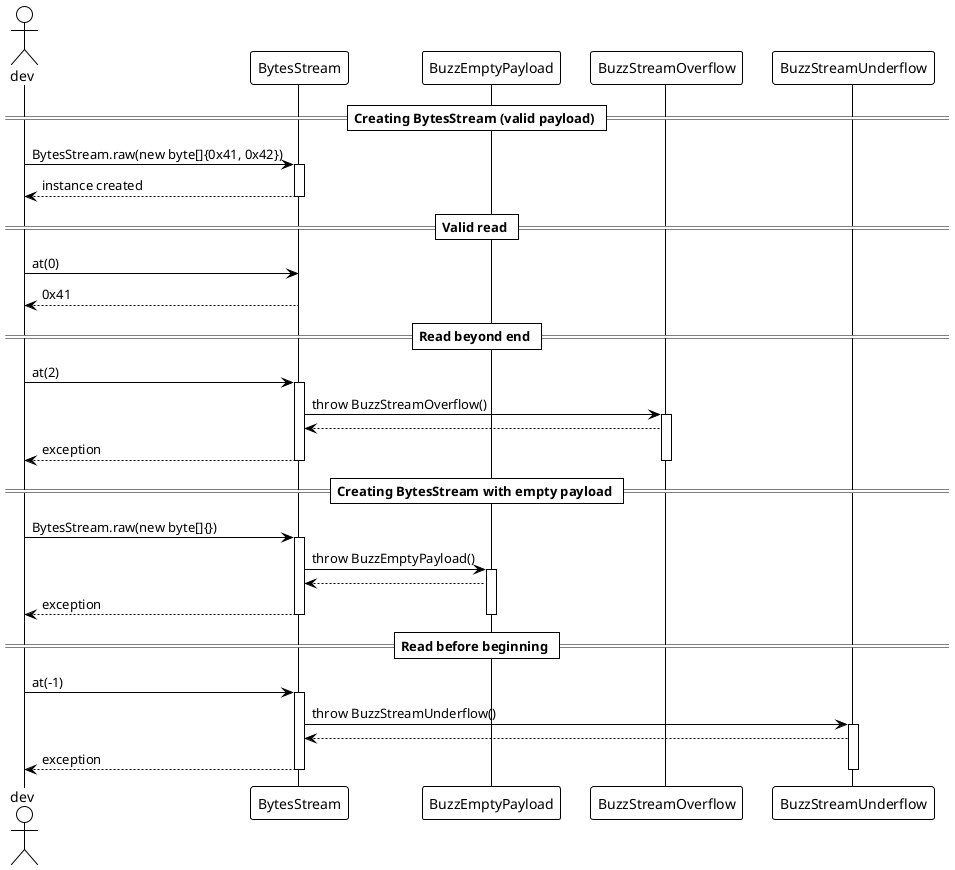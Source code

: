 @startuml Bytes Stream
!theme plain

actor dev

participant "BytesStream" as BS
participant "BuzzEmptyPayload" as BEP
participant "BuzzStreamOverflow" as BSO
participant "BuzzStreamUnderflow" as BSU

== Creating BytesStream (valid payload) ==
dev -> BS : BytesStream.raw(new byte[]{0x41, 0x42})
activate BS
BS --> dev : instance created
deactivate BS

== Valid read ==
dev -> BS : at(0)
BS --> dev : 0x41

== Read beyond end ==
dev -> BS : at(2)
activate BS
BS -> BSO : throw BuzzStreamOverflow()
activate BSO
BSO --> BS
BS --> dev : exception
deactivate BSO
deactivate BS

== Creating BytesStream with empty payload ==
dev -> BS : BytesStream.raw(new byte[]{})
activate BS
BS -> BEP : throw BuzzEmptyPayload()
activate BEP
BEP --> BS
BS --> dev : exception
deactivate BEP
deactivate BS

== Read before beginning ==
dev -> BS : at(-1)
activate BS
BS -> BSU : throw BuzzStreamUnderflow()
activate BSU
BSU --> BS
BS --> dev : exception
deactivate BSU
deactivate BS

@enduml
